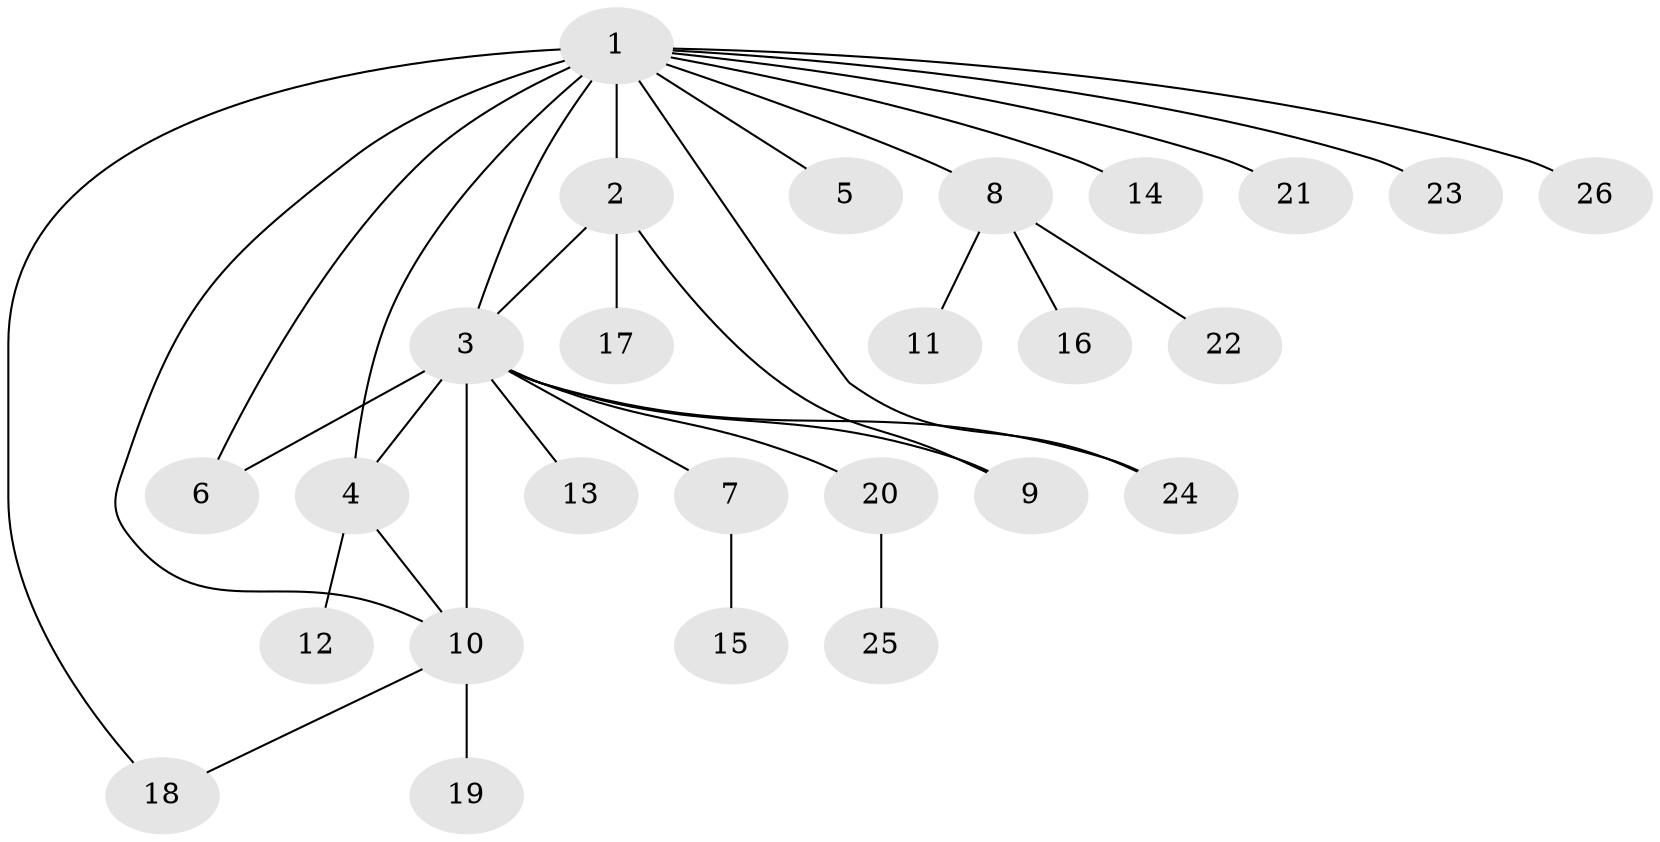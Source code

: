 // original degree distribution, {17: 0.0196078431372549, 6: 0.0196078431372549, 7: 0.0392156862745098, 12: 0.0196078431372549, 2: 0.19607843137254902, 5: 0.0392156862745098, 1: 0.5098039215686274, 3: 0.09803921568627451, 4: 0.058823529411764705}
// Generated by graph-tools (version 1.1) at 2025/35/03/09/25 02:35:30]
// undirected, 26 vertices, 33 edges
graph export_dot {
graph [start="1"]
  node [color=gray90,style=filled];
  1;
  2;
  3;
  4;
  5;
  6;
  7;
  8;
  9;
  10;
  11;
  12;
  13;
  14;
  15;
  16;
  17;
  18;
  19;
  20;
  21;
  22;
  23;
  24;
  25;
  26;
  1 -- 2 [weight=2.0];
  1 -- 3 [weight=2.0];
  1 -- 4 [weight=1.0];
  1 -- 5 [weight=1.0];
  1 -- 6 [weight=1.0];
  1 -- 8 [weight=1.0];
  1 -- 10 [weight=1.0];
  1 -- 14 [weight=1.0];
  1 -- 18 [weight=1.0];
  1 -- 21 [weight=1.0];
  1 -- 23 [weight=1.0];
  1 -- 24 [weight=1.0];
  1 -- 26 [weight=1.0];
  2 -- 3 [weight=1.0];
  2 -- 9 [weight=1.0];
  2 -- 17 [weight=2.0];
  3 -- 4 [weight=8.0];
  3 -- 6 [weight=1.0];
  3 -- 7 [weight=2.0];
  3 -- 9 [weight=1.0];
  3 -- 10 [weight=3.0];
  3 -- 13 [weight=1.0];
  3 -- 20 [weight=2.0];
  3 -- 24 [weight=1.0];
  4 -- 10 [weight=1.0];
  4 -- 12 [weight=1.0];
  7 -- 15 [weight=1.0];
  8 -- 11 [weight=1.0];
  8 -- 16 [weight=1.0];
  8 -- 22 [weight=1.0];
  10 -- 18 [weight=1.0];
  10 -- 19 [weight=2.0];
  20 -- 25 [weight=1.0];
}
